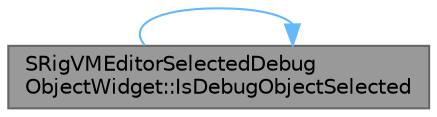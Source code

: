 digraph "SRigVMEditorSelectedDebugObjectWidget::IsDebugObjectSelected"
{
 // INTERACTIVE_SVG=YES
 // LATEX_PDF_SIZE
  bgcolor="transparent";
  edge [fontname=Helvetica,fontsize=10,labelfontname=Helvetica,labelfontsize=10];
  node [fontname=Helvetica,fontsize=10,shape=box,height=0.2,width=0.4];
  rankdir="LR";
  Node1 [id="Node000001",label="SRigVMEditorSelectedDebug\lObjectWidget::IsDebugObjectSelected",height=0.2,width=0.4,color="gray40", fillcolor="grey60", style="filled", fontcolor="black",tooltip="Returns true if a debug actor is currently selected."];
  Node1 -> Node1 [id="edge1_Node000001_Node000001",color="steelblue1",style="solid",tooltip=" "];
}
